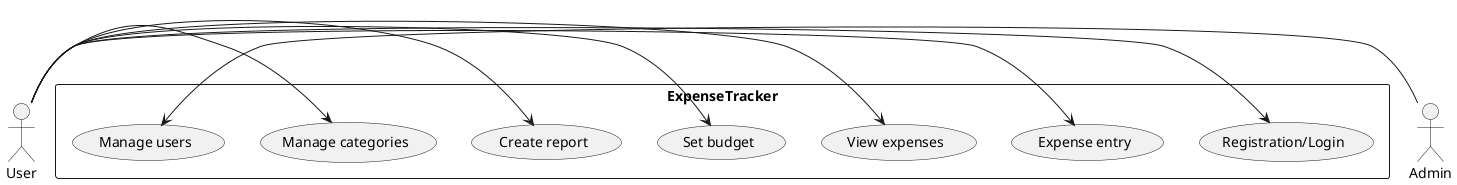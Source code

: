 @startuml

actor User
actor Admin

rectangle "ExpenseTracker" {
    (Registration/Login) as UC1
    (Expense entry) as UC2
    (View expenses)  as UC3
    (Set budget)  as UC4
    (Create report)  as UC5
    (Manage categories)  as UC6
    (Manage users)  as UC7
}

User -> UC1
User -> UC2
User -> UC3
User -> UC4
User -> UC5
User -> UC6

Admin -> UC7

@enduml